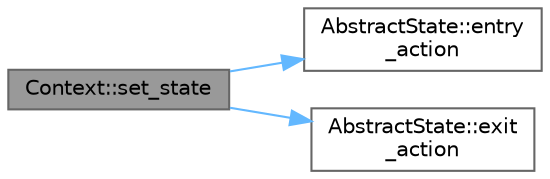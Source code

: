 digraph "Context::set_state"
{
 // LATEX_PDF_SIZE
  bgcolor="transparent";
  edge [fontname=Helvetica,fontsize=10,labelfontname=Helvetica,labelfontsize=10];
  node [fontname=Helvetica,fontsize=10,shape=box,height=0.2,width=0.4];
  rankdir="LR";
  Node1 [id="Node000001",label="Context::set_state",height=0.2,width=0.4,color="gray40", fillcolor="grey60", style="filled", fontcolor="black",tooltip=" "];
  Node1 -> Node2 [id="edge3_Node000001_Node000002",color="steelblue1",style="solid",tooltip=" "];
  Node2 [id="Node000002",label="AbstractState::entry\l_action",height=0.2,width=0.4,color="grey40", fillcolor="white", style="filled",URL="$class_abstract_state.html#ae09c877c4ed2fd5bfb8326cb66a0ef69",tooltip=" "];
  Node1 -> Node3 [id="edge4_Node000001_Node000003",color="steelblue1",style="solid",tooltip=" "];
  Node3 [id="Node000003",label="AbstractState::exit\l_action",height=0.2,width=0.4,color="grey40", fillcolor="white", style="filled",URL="$class_abstract_state.html#a8d15b560c79ee3122c8d3488ec39f9b3",tooltip=" "];
}
